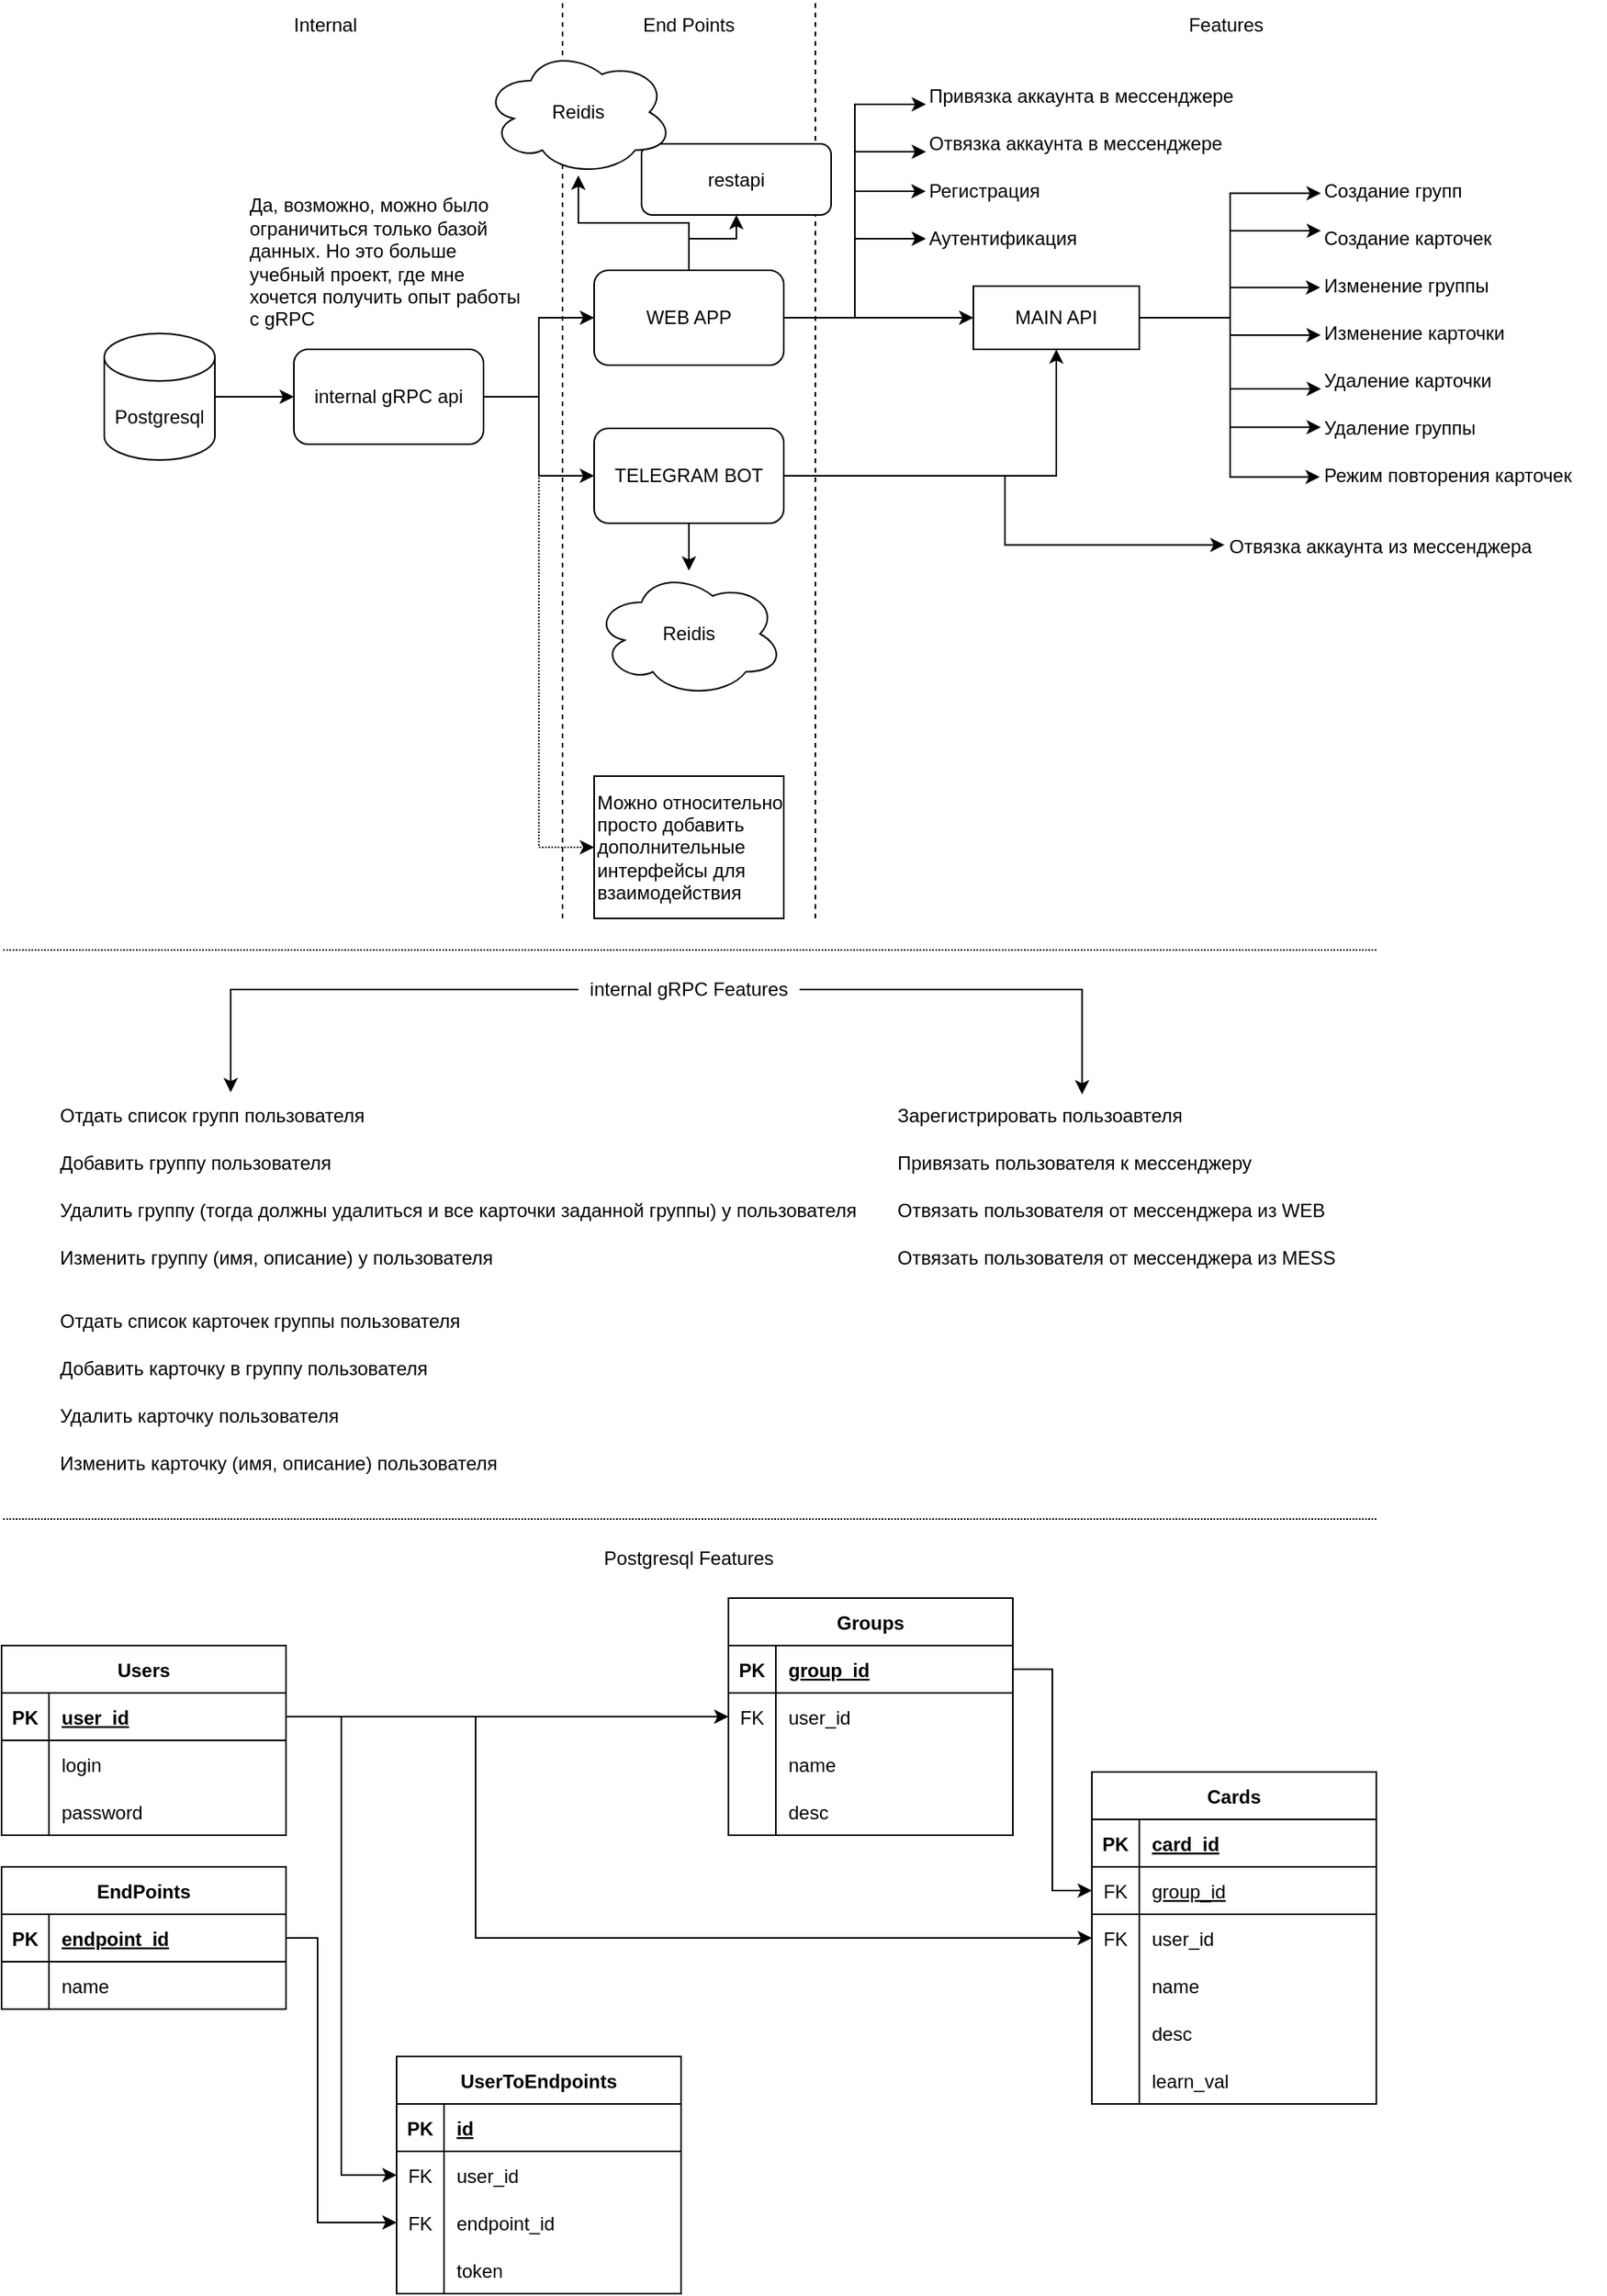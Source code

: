 <mxfile version="20.2.0" type="device" pages="2"><diagram id="X3g4-RZQq4enLzWqY18H" name="Страница 1"><mxGraphModel dx="2249" dy="794" grid="1" gridSize="10" guides="1" tooltips="1" connect="1" arrows="1" fold="1" page="1" pageScale="1" pageWidth="827" pageHeight="1169" math="0" shadow="0"><root><mxCell id="0"/><mxCell id="1" parent="0"/><mxCell id="GiYPLM0ptBLmmMgKFVPL-19" style="edgeStyle=orthogonalEdgeStyle;rounded=0;orthogonalLoop=1;jettySize=auto;html=1;entryX=-0.002;entryY=0.5;entryDx=0;entryDy=0;entryPerimeter=0;" edge="1" parent="1" source="GiYPLM0ptBLmmMgKFVPL-1" target="GiYPLM0ptBLmmMgKFVPL-2"><mxGeometry relative="1" as="geometry"/></mxCell><mxCell id="GiYPLM0ptBLmmMgKFVPL-20" style="edgeStyle=orthogonalEdgeStyle;rounded=0;orthogonalLoop=1;jettySize=auto;html=1;entryX=0;entryY=0.5;entryDx=0;entryDy=0;entryPerimeter=0;" edge="1" parent="1" source="GiYPLM0ptBLmmMgKFVPL-1" target="GiYPLM0ptBLmmMgKFVPL-3"><mxGeometry relative="1" as="geometry"/></mxCell><mxCell id="GiYPLM0ptBLmmMgKFVPL-21" style="edgeStyle=orthogonalEdgeStyle;rounded=0;orthogonalLoop=1;jettySize=auto;html=1;entryX=0;entryY=0.667;entryDx=0;entryDy=0;entryPerimeter=0;" edge="1" parent="1" source="GiYPLM0ptBLmmMgKFVPL-1" target="GiYPLM0ptBLmmMgKFVPL-10"><mxGeometry relative="1" as="geometry"/></mxCell><mxCell id="GiYPLM0ptBLmmMgKFVPL-22" style="edgeStyle=orthogonalEdgeStyle;rounded=0;orthogonalLoop=1;jettySize=auto;html=1;entryX=0;entryY=0.667;entryDx=0;entryDy=0;entryPerimeter=0;" edge="1" parent="1" source="GiYPLM0ptBLmmMgKFVPL-1" target="GiYPLM0ptBLmmMgKFVPL-11"><mxGeometry relative="1" as="geometry"/></mxCell><mxCell id="GiYPLM0ptBLmmMgKFVPL-31" style="edgeStyle=orthogonalEdgeStyle;rounded=0;orthogonalLoop=1;jettySize=auto;html=1;entryX=0;entryY=0.5;entryDx=0;entryDy=0;" edge="1" parent="1" source="GiYPLM0ptBLmmMgKFVPL-1" target="GiYPLM0ptBLmmMgKFVPL-23"><mxGeometry relative="1" as="geometry"/></mxCell><mxCell id="GiYPLM0ptBLmmMgKFVPL-44" value="" style="edgeStyle=orthogonalEdgeStyle;rounded=0;orthogonalLoop=1;jettySize=auto;html=1;" edge="1" parent="1" source="GiYPLM0ptBLmmMgKFVPL-1" target="GiYPLM0ptBLmmMgKFVPL-43"><mxGeometry relative="1" as="geometry"/></mxCell><mxCell id="GiYPLM0ptBLmmMgKFVPL-87" style="edgeStyle=orthogonalEdgeStyle;rounded=0;orthogonalLoop=1;jettySize=auto;html=1;endArrow=classic;endFill=1;strokeColor=default;" edge="1" parent="1" source="GiYPLM0ptBLmmMgKFVPL-1" target="GiYPLM0ptBLmmMgKFVPL-86"><mxGeometry relative="1" as="geometry"/></mxCell><mxCell id="GiYPLM0ptBLmmMgKFVPL-1" value="WEB APP" style="rounded=1;whiteSpace=wrap;html=1;" vertex="1" parent="1"><mxGeometry x="160" y="210" width="120" height="60" as="geometry"/></mxCell><mxCell id="GiYPLM0ptBLmmMgKFVPL-2" value="Регистрация" style="text;html=1;align=left;verticalAlign=middle;resizable=0;points=[];autosize=1;strokeColor=none;fillColor=none;" vertex="1" parent="1"><mxGeometry x="370" y="145" width="90" height="30" as="geometry"/></mxCell><mxCell id="GiYPLM0ptBLmmMgKFVPL-3" value="&lt;div style=&quot;&quot;&gt;&lt;span style=&quot;background-color: initial;&quot;&gt;Аутентификация&amp;nbsp;&lt;/span&gt;&lt;/div&gt;" style="text;html=1;align=left;verticalAlign=middle;resizable=0;points=[];autosize=1;strokeColor=none;fillColor=none;" vertex="1" parent="1"><mxGeometry x="370" y="175" width="120" height="30" as="geometry"/></mxCell><mxCell id="GiYPLM0ptBLmmMgKFVPL-4" value="&lt;div style=&quot;&quot;&gt;Создание групп&lt;/div&gt;" style="text;html=1;align=left;verticalAlign=middle;resizable=0;points=[];autosize=1;strokeColor=none;fillColor=none;" vertex="1" parent="1"><mxGeometry x="620" y="145" width="110" height="30" as="geometry"/></mxCell><mxCell id="GiYPLM0ptBLmmMgKFVPL-5" value="&lt;div style=&quot;&quot;&gt;Создание карточек&lt;/div&gt;" style="text;html=1;align=left;verticalAlign=middle;resizable=0;points=[];autosize=1;strokeColor=none;fillColor=none;" vertex="1" parent="1"><mxGeometry x="620" y="175" width="130" height="30" as="geometry"/></mxCell><mxCell id="GiYPLM0ptBLmmMgKFVPL-6" value="&lt;div style=&quot;&quot;&gt;Изменение группы&lt;/div&gt;" style="text;html=1;align=left;verticalAlign=middle;resizable=0;points=[];autosize=1;strokeColor=none;fillColor=none;" vertex="1" parent="1"><mxGeometry x="620" y="205" width="130" height="30" as="geometry"/></mxCell><mxCell id="GiYPLM0ptBLmmMgKFVPL-7" value="&lt;div style=&quot;&quot;&gt;Изменение карточки&lt;/div&gt;" style="text;html=1;align=left;verticalAlign=middle;resizable=0;points=[];autosize=1;strokeColor=none;fillColor=none;" vertex="1" parent="1"><mxGeometry x="620" y="235" width="140" height="30" as="geometry"/></mxCell><mxCell id="GiYPLM0ptBLmmMgKFVPL-8" value="&lt;div style=&quot;&quot;&gt;Удаление карточки&lt;/div&gt;" style="text;html=1;align=left;verticalAlign=middle;resizable=0;points=[];autosize=1;strokeColor=none;fillColor=none;" vertex="1" parent="1"><mxGeometry x="620" y="265" width="130" height="30" as="geometry"/></mxCell><mxCell id="GiYPLM0ptBLmmMgKFVPL-9" value="&lt;div style=&quot;&quot;&gt;Удаление группы&lt;/div&gt;" style="text;html=1;align=left;verticalAlign=middle;resizable=0;points=[];autosize=1;strokeColor=none;fillColor=none;" vertex="1" parent="1"><mxGeometry x="620" y="295" width="120" height="30" as="geometry"/></mxCell><mxCell id="GiYPLM0ptBLmmMgKFVPL-10" value="&lt;div style=&quot;&quot;&gt;Привязка аккаунта в мессенджере&lt;/div&gt;" style="text;html=1;align=left;verticalAlign=middle;resizable=0;points=[];autosize=1;strokeColor=none;fillColor=none;" vertex="1" parent="1"><mxGeometry x="370" y="85" width="220" height="30" as="geometry"/></mxCell><mxCell id="GiYPLM0ptBLmmMgKFVPL-11" value="&lt;div style=&quot;&quot;&gt;Отвязка аккаунта в мессенджере&lt;/div&gt;" style="text;html=1;align=left;verticalAlign=middle;resizable=0;points=[];autosize=1;strokeColor=none;fillColor=none;" vertex="1" parent="1"><mxGeometry x="370" y="115" width="210" height="30" as="geometry"/></mxCell><mxCell id="GiYPLM0ptBLmmMgKFVPL-13" value="&lt;div style=&quot;&quot;&gt;Режим повторения карточек&lt;/div&gt;" style="text;html=1;align=left;verticalAlign=middle;resizable=0;points=[];autosize=1;strokeColor=none;fillColor=none;" vertex="1" parent="1"><mxGeometry x="620" y="325" width="180" height="30" as="geometry"/></mxCell><mxCell id="GiYPLM0ptBLmmMgKFVPL-24" style="edgeStyle=orthogonalEdgeStyle;rounded=0;orthogonalLoop=1;jettySize=auto;html=1;entryX=-0.001;entryY=0.543;entryDx=0;entryDy=0;entryPerimeter=0;" edge="1" parent="1" source="GiYPLM0ptBLmmMgKFVPL-23" target="GiYPLM0ptBLmmMgKFVPL-4"><mxGeometry relative="1" as="geometry"/></mxCell><mxCell id="GiYPLM0ptBLmmMgKFVPL-25" style="edgeStyle=orthogonalEdgeStyle;rounded=0;orthogonalLoop=1;jettySize=auto;html=1;entryX=0;entryY=0.333;entryDx=0;entryDy=0;entryPerimeter=0;" edge="1" parent="1" source="GiYPLM0ptBLmmMgKFVPL-23" target="GiYPLM0ptBLmmMgKFVPL-5"><mxGeometry relative="1" as="geometry"/></mxCell><mxCell id="GiYPLM0ptBLmmMgKFVPL-27" style="edgeStyle=orthogonalEdgeStyle;rounded=0;orthogonalLoop=1;jettySize=auto;html=1;entryX=-0.001;entryY=0.533;entryDx=0;entryDy=0;entryPerimeter=0;" edge="1" parent="1" source="GiYPLM0ptBLmmMgKFVPL-23" target="GiYPLM0ptBLmmMgKFVPL-7"><mxGeometry relative="1" as="geometry"/></mxCell><mxCell id="GiYPLM0ptBLmmMgKFVPL-28" style="edgeStyle=orthogonalEdgeStyle;rounded=0;orthogonalLoop=1;jettySize=auto;html=1;entryX=0;entryY=0.667;entryDx=0;entryDy=0;entryPerimeter=0;" edge="1" parent="1" source="GiYPLM0ptBLmmMgKFVPL-23" target="GiYPLM0ptBLmmMgKFVPL-8"><mxGeometry relative="1" as="geometry"/></mxCell><mxCell id="GiYPLM0ptBLmmMgKFVPL-29" style="edgeStyle=orthogonalEdgeStyle;rounded=0;orthogonalLoop=1;jettySize=auto;html=1;entryX=-0.001;entryY=0.476;entryDx=0;entryDy=0;entryPerimeter=0;" edge="1" parent="1" source="GiYPLM0ptBLmmMgKFVPL-23" target="GiYPLM0ptBLmmMgKFVPL-9"><mxGeometry relative="1" as="geometry"/></mxCell><mxCell id="GiYPLM0ptBLmmMgKFVPL-30" style="edgeStyle=orthogonalEdgeStyle;rounded=0;orthogonalLoop=1;jettySize=auto;html=1;entryX=-0.004;entryY=0.524;entryDx=0;entryDy=0;entryPerimeter=0;" edge="1" parent="1" source="GiYPLM0ptBLmmMgKFVPL-23" target="GiYPLM0ptBLmmMgKFVPL-13"><mxGeometry relative="1" as="geometry"/></mxCell><mxCell id="GiYPLM0ptBLmmMgKFVPL-60" style="edgeStyle=orthogonalEdgeStyle;rounded=0;orthogonalLoop=1;jettySize=auto;html=1;entryX=-0.004;entryY=0.529;entryDx=0;entryDy=0;entryPerimeter=0;endArrow=classic;endFill=1;strokeColor=default;" edge="1" parent="1" source="GiYPLM0ptBLmmMgKFVPL-23" target="GiYPLM0ptBLmmMgKFVPL-6"><mxGeometry relative="1" as="geometry"/></mxCell><mxCell id="GiYPLM0ptBLmmMgKFVPL-23" value="MAIN API" style="whiteSpace=wrap;html=1;" vertex="1" parent="1"><mxGeometry x="400" y="220" width="105" height="40" as="geometry"/></mxCell><mxCell id="GiYPLM0ptBLmmMgKFVPL-34" style="edgeStyle=orthogonalEdgeStyle;rounded=0;orthogonalLoop=1;jettySize=auto;html=1;" edge="1" parent="1" source="GiYPLM0ptBLmmMgKFVPL-32" target="GiYPLM0ptBLmmMgKFVPL-23"><mxGeometry relative="1" as="geometry"/></mxCell><mxCell id="GiYPLM0ptBLmmMgKFVPL-54" style="edgeStyle=orthogonalEdgeStyle;rounded=0;orthogonalLoop=1;jettySize=auto;html=1;endArrow=classic;endFill=1;strokeColor=default;" edge="1" parent="1" source="GiYPLM0ptBLmmMgKFVPL-32" target="GiYPLM0ptBLmmMgKFVPL-53"><mxGeometry relative="1" as="geometry"/></mxCell><mxCell id="GiYPLM0ptBLmmMgKFVPL-92" style="edgeStyle=orthogonalEdgeStyle;rounded=0;orthogonalLoop=1;jettySize=auto;html=1;entryX=-0.005;entryY=0.457;entryDx=0;entryDy=0;entryPerimeter=0;endArrow=classic;endFill=1;strokeColor=default;" edge="1" parent="1" source="GiYPLM0ptBLmmMgKFVPL-32" target="GiYPLM0ptBLmmMgKFVPL-91"><mxGeometry relative="1" as="geometry"/></mxCell><mxCell id="GiYPLM0ptBLmmMgKFVPL-32" value="TELEGRAM BOT" style="rounded=1;whiteSpace=wrap;html=1;" vertex="1" parent="1"><mxGeometry x="160" y="310" width="120" height="60" as="geometry"/></mxCell><mxCell id="GiYPLM0ptBLmmMgKFVPL-52" style="edgeStyle=orthogonalEdgeStyle;rounded=0;orthogonalLoop=1;jettySize=auto;html=1;entryX=0;entryY=0.5;entryDx=0;entryDy=0;endArrow=classic;endFill=1;strokeColor=default;" edge="1" parent="1" source="GiYPLM0ptBLmmMgKFVPL-36" target="GiYPLM0ptBLmmMgKFVPL-47"><mxGeometry relative="1" as="geometry"/></mxCell><mxCell id="GiYPLM0ptBLmmMgKFVPL-36" value="Postgresql" style="shape=cylinder3;whiteSpace=wrap;html=1;boundedLbl=1;backgroundOutline=1;size=15;" vertex="1" parent="1"><mxGeometry x="-150" y="250" width="70" height="80" as="geometry"/></mxCell><mxCell id="GiYPLM0ptBLmmMgKFVPL-37" value="" style="endArrow=none;dashed=1;html=1;rounded=0;" edge="1" parent="1"><mxGeometry width="50" height="50" relative="1" as="geometry"><mxPoint x="300" y="620" as="sourcePoint"/><mxPoint x="300" y="40" as="targetPoint"/><Array as="points"><mxPoint x="300" y="292.5"/></Array></mxGeometry></mxCell><mxCell id="GiYPLM0ptBLmmMgKFVPL-38" value="" style="endArrow=none;dashed=1;html=1;rounded=0;" edge="1" parent="1"><mxGeometry width="50" height="50" relative="1" as="geometry"><mxPoint x="140" y="620" as="sourcePoint"/><mxPoint x="140" y="40" as="targetPoint"/></mxGeometry></mxCell><mxCell id="GiYPLM0ptBLmmMgKFVPL-39" value="End Points" style="text;html=1;strokeColor=none;fillColor=none;align=center;verticalAlign=middle;whiteSpace=wrap;rounded=0;" vertex="1" parent="1"><mxGeometry x="180" y="40" width="80" height="30" as="geometry"/></mxCell><mxCell id="GiYPLM0ptBLmmMgKFVPL-40" value="Internal" style="text;html=1;strokeColor=none;fillColor=none;align=center;verticalAlign=middle;whiteSpace=wrap;rounded=0;" vertex="1" parent="1"><mxGeometry x="-50" y="40" width="80" height="30" as="geometry"/></mxCell><mxCell id="GiYPLM0ptBLmmMgKFVPL-41" value="Можно относительно просто добавить дополнительные интерфейсы для взаимодействия&amp;nbsp;" style="rounded=0;whiteSpace=wrap;html=1;align=left;" vertex="1" parent="1"><mxGeometry x="160" y="530" width="120" height="90" as="geometry"/></mxCell><mxCell id="GiYPLM0ptBLmmMgKFVPL-43" value="restapi" style="whiteSpace=wrap;html=1;rounded=1;" vertex="1" parent="1"><mxGeometry x="190" y="130" width="120" height="45" as="geometry"/></mxCell><mxCell id="GiYPLM0ptBLmmMgKFVPL-45" value="&lt;div&gt;&lt;span style=&quot;background-color: initial;&quot;&gt;Features&lt;/span&gt;&lt;br&gt;&lt;/div&gt;" style="text;html=1;strokeColor=none;fillColor=none;align=center;verticalAlign=middle;whiteSpace=wrap;rounded=0;" vertex="1" parent="1"><mxGeometry x="520" y="40" width="80" height="30" as="geometry"/></mxCell><mxCell id="GiYPLM0ptBLmmMgKFVPL-50" style="edgeStyle=orthogonalEdgeStyle;rounded=0;orthogonalLoop=1;jettySize=auto;html=1;entryX=0;entryY=0.5;entryDx=0;entryDy=0;endArrow=classic;endFill=1;" edge="1" parent="1" source="GiYPLM0ptBLmmMgKFVPL-47" target="GiYPLM0ptBLmmMgKFVPL-1"><mxGeometry relative="1" as="geometry"/></mxCell><mxCell id="GiYPLM0ptBLmmMgKFVPL-51" style="edgeStyle=orthogonalEdgeStyle;rounded=0;orthogonalLoop=1;jettySize=auto;html=1;entryX=0;entryY=0.5;entryDx=0;entryDy=0;strokeColor=default;" edge="1" parent="1" source="GiYPLM0ptBLmmMgKFVPL-47" target="GiYPLM0ptBLmmMgKFVPL-32"><mxGeometry relative="1" as="geometry"/></mxCell><mxCell id="GiYPLM0ptBLmmMgKFVPL-61" style="edgeStyle=orthogonalEdgeStyle;rounded=0;orthogonalLoop=1;jettySize=auto;html=1;entryX=0;entryY=0.5;entryDx=0;entryDy=0;endArrow=classic;endFill=1;strokeColor=default;dashed=1;dashPattern=1 1;" edge="1" parent="1" source="GiYPLM0ptBLmmMgKFVPL-47" target="GiYPLM0ptBLmmMgKFVPL-41"><mxGeometry relative="1" as="geometry"/></mxCell><mxCell id="GiYPLM0ptBLmmMgKFVPL-47" value="internal gRPC api" style="rounded=1;whiteSpace=wrap;html=1;" vertex="1" parent="1"><mxGeometry x="-30" y="260" width="120" height="60" as="geometry"/></mxCell><mxCell id="GiYPLM0ptBLmmMgKFVPL-48" value="Да, возможно, можно было ограничиться только базой данных. Но это больше учебный проект, где мне хочется получить опыт работы с gRPC" style="text;html=1;strokeColor=none;fillColor=none;align=left;verticalAlign=middle;whiteSpace=wrap;rounded=0;" vertex="1" parent="1"><mxGeometry x="-60" y="150" width="180" height="110" as="geometry"/></mxCell><mxCell id="GiYPLM0ptBLmmMgKFVPL-53" value="Reidis" style="ellipse;shape=cloud;whiteSpace=wrap;html=1;" vertex="1" parent="1"><mxGeometry x="160" y="400" width="120" height="80" as="geometry"/></mxCell><mxCell id="GiYPLM0ptBLmmMgKFVPL-63" value="" style="endArrow=none;html=1;rounded=0;dashed=1;dashPattern=1 1;strokeColor=default;" edge="1" parent="1"><mxGeometry width="50" height="50" relative="1" as="geometry"><mxPoint x="655" y="640" as="sourcePoint"/><mxPoint x="-215" y="640" as="targetPoint"/></mxGeometry></mxCell><mxCell id="GiYPLM0ptBLmmMgKFVPL-76" style="edgeStyle=orthogonalEdgeStyle;rounded=0;orthogonalLoop=1;jettySize=auto;html=1;endArrow=classic;endFill=1;strokeColor=default;" edge="1" parent="1" source="GiYPLM0ptBLmmMgKFVPL-68" target="GiYPLM0ptBLmmMgKFVPL-73"><mxGeometry relative="1" as="geometry"/></mxCell><mxCell id="GiYPLM0ptBLmmMgKFVPL-93" style="edgeStyle=orthogonalEdgeStyle;rounded=0;orthogonalLoop=1;jettySize=auto;html=1;entryX=0.594;entryY=0.044;entryDx=0;entryDy=0;entryPerimeter=0;endArrow=classic;endFill=1;strokeColor=default;" edge="1" parent="1" source="GiYPLM0ptBLmmMgKFVPL-68" target="GiYPLM0ptBLmmMgKFVPL-85"><mxGeometry relative="1" as="geometry"/></mxCell><mxCell id="GiYPLM0ptBLmmMgKFVPL-68" value="internal gRPC Features" style="text;html=1;strokeColor=none;fillColor=none;align=center;verticalAlign=middle;whiteSpace=wrap;rounded=0;" vertex="1" parent="1"><mxGeometry x="150" y="650" width="140" height="30" as="geometry"/></mxCell><mxCell id="GiYPLM0ptBLmmMgKFVPL-73" value="&lt;div style=&quot;&quot;&gt;Отдать список групп пользователя&lt;/div&gt;" style="text;html=1;align=left;verticalAlign=middle;resizable=0;points=[];autosize=1;strokeColor=none;fillColor=none;" vertex="1" parent="1"><mxGeometry x="-180" y="730" width="220" height="30" as="geometry"/></mxCell><mxCell id="GiYPLM0ptBLmmMgKFVPL-74" value="&lt;div style=&quot;&quot;&gt;Добавить группу пользователя&lt;/div&gt;" style="text;html=1;align=left;verticalAlign=middle;resizable=0;points=[];autosize=1;strokeColor=none;fillColor=none;" vertex="1" parent="1"><mxGeometry x="-180" y="760" width="200" height="30" as="geometry"/></mxCell><mxCell id="GiYPLM0ptBLmmMgKFVPL-75" value="&lt;div style=&quot;&quot;&gt;Удалить группу (тогда должны удалиться и все карточки заданной группы) у пользователя&lt;/div&gt;" style="text;html=1;align=left;verticalAlign=middle;resizable=0;points=[];autosize=1;strokeColor=none;" vertex="1" parent="1"><mxGeometry x="-180" y="790" width="530" height="30" as="geometry"/></mxCell><mxCell id="GiYPLM0ptBLmmMgKFVPL-77" value="&lt;div style=&quot;&quot;&gt;Отдать список карточек группы пользователя&lt;/div&gt;" style="text;html=1;align=left;verticalAlign=middle;resizable=0;points=[];autosize=1;strokeColor=none;fillColor=none;" vertex="1" parent="1"><mxGeometry x="-180" y="860" width="280" height="30" as="geometry"/></mxCell><mxCell id="GiYPLM0ptBLmmMgKFVPL-81" value="&lt;div style=&quot;&quot;&gt;Добавить карточку в группу пользователя&lt;/div&gt;" style="text;html=1;align=left;verticalAlign=middle;resizable=0;points=[];autosize=1;strokeColor=none;fillColor=none;" vertex="1" parent="1"><mxGeometry x="-180" y="890" width="260" height="30" as="geometry"/></mxCell><mxCell id="GiYPLM0ptBLmmMgKFVPL-82" value="&lt;div style=&quot;&quot;&gt;Удалить карточку пользователя&lt;/div&gt;" style="text;html=1;align=left;verticalAlign=middle;resizable=0;points=[];autosize=1;strokeColor=none;fillColor=none;" vertex="1" parent="1"><mxGeometry x="-180" y="920" width="200" height="30" as="geometry"/></mxCell><mxCell id="GiYPLM0ptBLmmMgKFVPL-83" value="&lt;div style=&quot;&quot;&gt;Изменить группу (имя, описание) у пользователя&lt;/div&gt;" style="text;html=1;align=left;verticalAlign=middle;resizable=0;points=[];autosize=1;strokeColor=none;fillColor=none;" vertex="1" parent="1"><mxGeometry x="-180" y="820" width="300" height="30" as="geometry"/></mxCell><mxCell id="GiYPLM0ptBLmmMgKFVPL-84" value="&lt;div style=&quot;&quot;&gt;Изменить карточку (имя, описание) пользователя&lt;/div&gt;" style="text;html=1;align=left;verticalAlign=middle;resizable=0;points=[];autosize=1;strokeColor=none;fillColor=none;" vertex="1" parent="1"><mxGeometry x="-180" y="950" width="300" height="30" as="geometry"/></mxCell><mxCell id="GiYPLM0ptBLmmMgKFVPL-85" value="&lt;div style=&quot;&quot;&gt;Зарегистрировать пользоавтеля&lt;/div&gt;" style="text;html=1;align=left;verticalAlign=middle;resizable=0;points=[];autosize=1;strokeColor=none;fillColor=none;" vertex="1" parent="1"><mxGeometry x="350" y="730" width="200" height="30" as="geometry"/></mxCell><mxCell id="GiYPLM0ptBLmmMgKFVPL-86" value="Reidis" style="ellipse;shape=cloud;whiteSpace=wrap;html=1;" vertex="1" parent="1"><mxGeometry x="90" y="70" width="120" height="80" as="geometry"/></mxCell><mxCell id="GiYPLM0ptBLmmMgKFVPL-88" value="Привязать пользователя к мессенджеру" style="text;html=1;align=left;verticalAlign=middle;resizable=0;points=[];autosize=1;strokeColor=none;fillColor=none;" vertex="1" parent="1"><mxGeometry x="350" y="760" width="250" height="30" as="geometry"/></mxCell><mxCell id="GiYPLM0ptBLmmMgKFVPL-89" value="Отвязать пользователя от мессенджера из WEB" style="text;html=1;align=left;verticalAlign=middle;resizable=0;points=[];autosize=1;strokeColor=none;fillColor=none;" vertex="1" parent="1"><mxGeometry x="350" y="790" width="290" height="30" as="geometry"/></mxCell><mxCell id="GiYPLM0ptBLmmMgKFVPL-90" value="Отвязать пользователя от мессенджера из MESS" style="text;html=1;align=left;verticalAlign=middle;resizable=0;points=[];autosize=1;strokeColor=none;fillColor=none;" vertex="1" parent="1"><mxGeometry x="350" y="820" width="300" height="30" as="geometry"/></mxCell><mxCell id="GiYPLM0ptBLmmMgKFVPL-91" value="&lt;div style=&quot;&quot;&gt;Отвязка аккаунта из мессенджера&lt;/div&gt;" style="text;html=1;align=left;verticalAlign=middle;resizable=0;points=[];autosize=1;strokeColor=none;fillColor=none;" vertex="1" parent="1"><mxGeometry x="560" y="370" width="210" height="30" as="geometry"/></mxCell><mxCell id="GiYPLM0ptBLmmMgKFVPL-94" value="" style="endArrow=none;html=1;rounded=0;dashed=1;dashPattern=1 1;strokeColor=default;" edge="1" parent="1"><mxGeometry width="50" height="50" relative="1" as="geometry"><mxPoint x="655" y="1000" as="sourcePoint"/><mxPoint x="-215" y="1000" as="targetPoint"/></mxGeometry></mxCell><mxCell id="GiYPLM0ptBLmmMgKFVPL-95" value="Postgresql Features" style="text;html=1;strokeColor=none;fillColor=none;align=center;verticalAlign=middle;whiteSpace=wrap;rounded=0;" vertex="1" parent="1"><mxGeometry x="150" y="1010" width="140" height="30" as="geometry"/></mxCell><mxCell id="7_qVxwX1caU9MLwf-2SE-1" value="Users" style="shape=table;startSize=30;container=1;collapsible=1;childLayout=tableLayout;fixedRows=1;rowLines=0;fontStyle=1;align=center;resizeLast=1;strokeColor=default;" vertex="1" parent="1"><mxGeometry x="-215" y="1080" width="180" height="120" as="geometry"><mxRectangle x="-140" y="1080" width="70" height="30" as="alternateBounds"/></mxGeometry></mxCell><mxCell id="7_qVxwX1caU9MLwf-2SE-2" value="" style="shape=tableRow;horizontal=0;startSize=0;swimlaneHead=0;swimlaneBody=0;fillColor=none;collapsible=0;dropTarget=0;points=[[0,0.5],[1,0.5]];portConstraint=eastwest;top=0;left=0;right=0;bottom=1;strokeColor=default;" vertex="1" parent="7_qVxwX1caU9MLwf-2SE-1"><mxGeometry y="30" width="180" height="30" as="geometry"/></mxCell><mxCell id="7_qVxwX1caU9MLwf-2SE-3" value="PK" style="shape=partialRectangle;connectable=0;fillColor=none;top=0;left=0;bottom=0;right=0;fontStyle=1;overflow=hidden;strokeColor=default;" vertex="1" parent="7_qVxwX1caU9MLwf-2SE-2"><mxGeometry width="30" height="30" as="geometry"><mxRectangle width="30" height="30" as="alternateBounds"/></mxGeometry></mxCell><mxCell id="7_qVxwX1caU9MLwf-2SE-4" value="user_id" style="shape=partialRectangle;connectable=0;fillColor=none;top=0;left=0;bottom=0;right=0;align=left;spacingLeft=6;fontStyle=5;overflow=hidden;strokeColor=default;" vertex="1" parent="7_qVxwX1caU9MLwf-2SE-2"><mxGeometry x="30" width="150" height="30" as="geometry"><mxRectangle width="150" height="30" as="alternateBounds"/></mxGeometry></mxCell><mxCell id="7_qVxwX1caU9MLwf-2SE-5" value="" style="shape=tableRow;horizontal=0;startSize=0;swimlaneHead=0;swimlaneBody=0;fillColor=none;collapsible=0;dropTarget=0;points=[[0,0.5],[1,0.5]];portConstraint=eastwest;top=0;left=0;right=0;bottom=0;strokeColor=default;" vertex="1" parent="7_qVxwX1caU9MLwf-2SE-1"><mxGeometry y="60" width="180" height="30" as="geometry"/></mxCell><mxCell id="7_qVxwX1caU9MLwf-2SE-6" value="" style="shape=partialRectangle;connectable=0;fillColor=none;top=0;left=0;bottom=0;right=0;editable=1;overflow=hidden;strokeColor=default;" vertex="1" parent="7_qVxwX1caU9MLwf-2SE-5"><mxGeometry width="30" height="30" as="geometry"><mxRectangle width="30" height="30" as="alternateBounds"/></mxGeometry></mxCell><mxCell id="7_qVxwX1caU9MLwf-2SE-7" value="login" style="shape=partialRectangle;connectable=0;fillColor=none;top=0;left=0;bottom=0;right=0;align=left;spacingLeft=6;overflow=hidden;strokeColor=default;" vertex="1" parent="7_qVxwX1caU9MLwf-2SE-5"><mxGeometry x="30" width="150" height="30" as="geometry"><mxRectangle width="150" height="30" as="alternateBounds"/></mxGeometry></mxCell><mxCell id="7_qVxwX1caU9MLwf-2SE-8" value="" style="shape=tableRow;horizontal=0;startSize=0;swimlaneHead=0;swimlaneBody=0;fillColor=none;collapsible=0;dropTarget=0;points=[[0,0.5],[1,0.5]];portConstraint=eastwest;top=0;left=0;right=0;bottom=0;strokeColor=default;" vertex="1" parent="7_qVxwX1caU9MLwf-2SE-1"><mxGeometry y="90" width="180" height="30" as="geometry"/></mxCell><mxCell id="7_qVxwX1caU9MLwf-2SE-9" value="" style="shape=partialRectangle;connectable=0;fillColor=none;top=0;left=0;bottom=0;right=0;editable=1;overflow=hidden;strokeColor=default;" vertex="1" parent="7_qVxwX1caU9MLwf-2SE-8"><mxGeometry width="30" height="30" as="geometry"><mxRectangle width="30" height="30" as="alternateBounds"/></mxGeometry></mxCell><mxCell id="7_qVxwX1caU9MLwf-2SE-10" value="password" style="shape=partialRectangle;connectable=0;fillColor=none;top=0;left=0;bottom=0;right=0;align=left;spacingLeft=6;overflow=hidden;strokeColor=default;" vertex="1" parent="7_qVxwX1caU9MLwf-2SE-8"><mxGeometry x="30" width="150" height="30" as="geometry"><mxRectangle width="150" height="30" as="alternateBounds"/></mxGeometry></mxCell><mxCell id="7_qVxwX1caU9MLwf-2SE-39" value="UserToEndpoints" style="shape=table;startSize=30;container=1;collapsible=1;childLayout=tableLayout;fixedRows=1;rowLines=0;fontStyle=1;align=center;resizeLast=1;strokeColor=default;" vertex="1" parent="1"><mxGeometry x="35" y="1340" width="180" height="150" as="geometry"><mxRectangle x="-140" y="1080" width="70" height="30" as="alternateBounds"/></mxGeometry></mxCell><mxCell id="7_qVxwX1caU9MLwf-2SE-40" value="" style="shape=tableRow;horizontal=0;startSize=0;swimlaneHead=0;swimlaneBody=0;fillColor=none;collapsible=0;dropTarget=0;points=[[0,0.5],[1,0.5]];portConstraint=eastwest;top=0;left=0;right=0;bottom=1;strokeColor=default;" vertex="1" parent="7_qVxwX1caU9MLwf-2SE-39"><mxGeometry y="30" width="180" height="30" as="geometry"/></mxCell><mxCell id="7_qVxwX1caU9MLwf-2SE-41" value="PK" style="shape=partialRectangle;connectable=0;fillColor=none;top=0;left=0;bottom=0;right=0;fontStyle=1;overflow=hidden;strokeColor=default;" vertex="1" parent="7_qVxwX1caU9MLwf-2SE-40"><mxGeometry width="30" height="30" as="geometry"><mxRectangle width="30" height="30" as="alternateBounds"/></mxGeometry></mxCell><mxCell id="7_qVxwX1caU9MLwf-2SE-42" value="id" style="shape=partialRectangle;connectable=0;fillColor=none;top=0;left=0;bottom=0;right=0;align=left;spacingLeft=6;fontStyle=5;overflow=hidden;strokeColor=default;" vertex="1" parent="7_qVxwX1caU9MLwf-2SE-40"><mxGeometry x="30" width="150" height="30" as="geometry"><mxRectangle width="150" height="30" as="alternateBounds"/></mxGeometry></mxCell><mxCell id="7_qVxwX1caU9MLwf-2SE-43" value="" style="shape=tableRow;horizontal=0;startSize=0;swimlaneHead=0;swimlaneBody=0;fillColor=none;collapsible=0;dropTarget=0;points=[[0,0.5],[1,0.5]];portConstraint=eastwest;top=0;left=0;right=0;bottom=0;strokeColor=default;" vertex="1" parent="7_qVxwX1caU9MLwf-2SE-39"><mxGeometry y="60" width="180" height="30" as="geometry"/></mxCell><mxCell id="7_qVxwX1caU9MLwf-2SE-44" value="FK" style="shape=partialRectangle;connectable=0;fillColor=none;top=0;left=0;bottom=0;right=0;editable=1;overflow=hidden;strokeColor=default;" vertex="1" parent="7_qVxwX1caU9MLwf-2SE-43"><mxGeometry width="30" height="30" as="geometry"><mxRectangle width="30" height="30" as="alternateBounds"/></mxGeometry></mxCell><mxCell id="7_qVxwX1caU9MLwf-2SE-45" value="user_id" style="shape=partialRectangle;connectable=0;fillColor=none;top=0;left=0;bottom=0;right=0;align=left;spacingLeft=6;overflow=hidden;strokeColor=default;" vertex="1" parent="7_qVxwX1caU9MLwf-2SE-43"><mxGeometry x="30" width="150" height="30" as="geometry"><mxRectangle width="150" height="30" as="alternateBounds"/></mxGeometry></mxCell><mxCell id="7_qVxwX1caU9MLwf-2SE-46" value="" style="shape=tableRow;horizontal=0;startSize=0;swimlaneHead=0;swimlaneBody=0;fillColor=none;collapsible=0;dropTarget=0;points=[[0,0.5],[1,0.5]];portConstraint=eastwest;top=0;left=0;right=0;bottom=0;strokeColor=default;" vertex="1" parent="7_qVxwX1caU9MLwf-2SE-39"><mxGeometry y="90" width="180" height="30" as="geometry"/></mxCell><mxCell id="7_qVxwX1caU9MLwf-2SE-47" value="FK" style="shape=partialRectangle;connectable=0;fillColor=none;top=0;left=0;bottom=0;right=0;editable=1;overflow=hidden;strokeColor=default;" vertex="1" parent="7_qVxwX1caU9MLwf-2SE-46"><mxGeometry width="30" height="30" as="geometry"><mxRectangle width="30" height="30" as="alternateBounds"/></mxGeometry></mxCell><mxCell id="7_qVxwX1caU9MLwf-2SE-48" value="endpoint_id" style="shape=partialRectangle;connectable=0;fillColor=none;top=0;left=0;bottom=0;right=0;align=left;spacingLeft=6;overflow=hidden;strokeColor=default;" vertex="1" parent="7_qVxwX1caU9MLwf-2SE-46"><mxGeometry x="30" width="150" height="30" as="geometry"><mxRectangle width="150" height="30" as="alternateBounds"/></mxGeometry></mxCell><mxCell id="7_qVxwX1caU9MLwf-2SE-97" style="shape=tableRow;horizontal=0;startSize=0;swimlaneHead=0;swimlaneBody=0;fillColor=none;collapsible=0;dropTarget=0;points=[[0,0.5],[1,0.5]];portConstraint=eastwest;top=0;left=0;right=0;bottom=0;strokeColor=default;" vertex="1" parent="7_qVxwX1caU9MLwf-2SE-39"><mxGeometry y="120" width="180" height="30" as="geometry"/></mxCell><mxCell id="7_qVxwX1caU9MLwf-2SE-98" style="shape=partialRectangle;connectable=0;fillColor=none;top=0;left=0;bottom=0;right=0;editable=1;overflow=hidden;strokeColor=default;" vertex="1" parent="7_qVxwX1caU9MLwf-2SE-97"><mxGeometry width="30" height="30" as="geometry"><mxRectangle width="30" height="30" as="alternateBounds"/></mxGeometry></mxCell><mxCell id="7_qVxwX1caU9MLwf-2SE-99" value="token" style="shape=partialRectangle;connectable=0;fillColor=none;top=0;left=0;bottom=0;right=0;align=left;spacingLeft=6;overflow=hidden;strokeColor=default;" vertex="1" parent="7_qVxwX1caU9MLwf-2SE-97"><mxGeometry x="30" width="150" height="30" as="geometry"><mxRectangle width="150" height="30" as="alternateBounds"/></mxGeometry></mxCell><mxCell id="7_qVxwX1caU9MLwf-2SE-101" style="edgeStyle=orthogonalEdgeStyle;rounded=0;orthogonalLoop=1;jettySize=auto;html=1;endArrow=classic;endFill=1;strokeColor=default;entryX=0;entryY=0.5;entryDx=0;entryDy=0;" edge="1" parent="1" source="7_qVxwX1caU9MLwf-2SE-2" target="7_qVxwX1caU9MLwf-2SE-43"><mxGeometry relative="1" as="geometry"/></mxCell><mxCell id="7_qVxwX1caU9MLwf-2SE-102" value="EndPoints" style="shape=table;startSize=30;container=1;collapsible=1;childLayout=tableLayout;fixedRows=1;rowLines=0;fontStyle=1;align=center;resizeLast=1;strokeColor=default;" vertex="1" parent="1"><mxGeometry x="-215" y="1220" width="180" height="90" as="geometry"><mxRectangle x="-140" y="1080" width="70" height="30" as="alternateBounds"/></mxGeometry></mxCell><mxCell id="7_qVxwX1caU9MLwf-2SE-103" value="" style="shape=tableRow;horizontal=0;startSize=0;swimlaneHead=0;swimlaneBody=0;fillColor=none;collapsible=0;dropTarget=0;points=[[0,0.5],[1,0.5]];portConstraint=eastwest;top=0;left=0;right=0;bottom=1;strokeColor=default;" vertex="1" parent="7_qVxwX1caU9MLwf-2SE-102"><mxGeometry y="30" width="180" height="30" as="geometry"/></mxCell><mxCell id="7_qVxwX1caU9MLwf-2SE-104" value="PK" style="shape=partialRectangle;connectable=0;fillColor=none;top=0;left=0;bottom=0;right=0;fontStyle=1;overflow=hidden;strokeColor=default;" vertex="1" parent="7_qVxwX1caU9MLwf-2SE-103"><mxGeometry width="30" height="30" as="geometry"><mxRectangle width="30" height="30" as="alternateBounds"/></mxGeometry></mxCell><mxCell id="7_qVxwX1caU9MLwf-2SE-105" value="endpoint_id" style="shape=partialRectangle;connectable=0;fillColor=none;top=0;left=0;bottom=0;right=0;align=left;spacingLeft=6;fontStyle=5;overflow=hidden;strokeColor=default;" vertex="1" parent="7_qVxwX1caU9MLwf-2SE-103"><mxGeometry x="30" width="150" height="30" as="geometry"><mxRectangle width="150" height="30" as="alternateBounds"/></mxGeometry></mxCell><mxCell id="7_qVxwX1caU9MLwf-2SE-106" value="" style="shape=tableRow;horizontal=0;startSize=0;swimlaneHead=0;swimlaneBody=0;fillColor=none;collapsible=0;dropTarget=0;points=[[0,0.5],[1,0.5]];portConstraint=eastwest;top=0;left=0;right=0;bottom=0;strokeColor=default;" vertex="1" parent="7_qVxwX1caU9MLwf-2SE-102"><mxGeometry y="60" width="180" height="30" as="geometry"/></mxCell><mxCell id="7_qVxwX1caU9MLwf-2SE-107" value="" style="shape=partialRectangle;connectable=0;fillColor=none;top=0;left=0;bottom=0;right=0;editable=1;overflow=hidden;strokeColor=default;" vertex="1" parent="7_qVxwX1caU9MLwf-2SE-106"><mxGeometry width="30" height="30" as="geometry"><mxRectangle width="30" height="30" as="alternateBounds"/></mxGeometry></mxCell><mxCell id="7_qVxwX1caU9MLwf-2SE-108" value="name" style="shape=partialRectangle;connectable=0;fillColor=none;top=0;left=0;bottom=0;right=0;align=left;spacingLeft=6;overflow=hidden;strokeColor=default;" vertex="1" parent="7_qVxwX1caU9MLwf-2SE-106"><mxGeometry x="30" width="150" height="30" as="geometry"><mxRectangle width="150" height="30" as="alternateBounds"/></mxGeometry></mxCell><mxCell id="7_qVxwX1caU9MLwf-2SE-112" style="edgeStyle=orthogonalEdgeStyle;rounded=0;orthogonalLoop=1;jettySize=auto;html=1;endArrow=classic;endFill=1;strokeColor=default;" edge="1" parent="1" source="7_qVxwX1caU9MLwf-2SE-103" target="7_qVxwX1caU9MLwf-2SE-46"><mxGeometry relative="1" as="geometry"><Array as="points"><mxPoint x="-15" y="1265"/><mxPoint x="-15" y="1445"/></Array></mxGeometry></mxCell><mxCell id="7_qVxwX1caU9MLwf-2SE-113" value="Groups" style="shape=table;startSize=30;container=1;collapsible=1;childLayout=tableLayout;fixedRows=1;rowLines=0;fontStyle=1;align=center;resizeLast=1;strokeColor=default;" vertex="1" parent="1"><mxGeometry x="245" y="1050" width="180" height="150" as="geometry"><mxRectangle x="-140" y="1080" width="70" height="30" as="alternateBounds"/></mxGeometry></mxCell><mxCell id="7_qVxwX1caU9MLwf-2SE-114" value="" style="shape=tableRow;horizontal=0;startSize=0;swimlaneHead=0;swimlaneBody=0;fillColor=none;collapsible=0;dropTarget=0;points=[[0,0.5],[1,0.5]];portConstraint=eastwest;top=0;left=0;right=0;bottom=1;strokeColor=default;" vertex="1" parent="7_qVxwX1caU9MLwf-2SE-113"><mxGeometry y="30" width="180" height="30" as="geometry"/></mxCell><mxCell id="7_qVxwX1caU9MLwf-2SE-115" value="PK" style="shape=partialRectangle;connectable=0;fillColor=none;top=0;left=0;bottom=0;right=0;fontStyle=1;overflow=hidden;strokeColor=default;" vertex="1" parent="7_qVxwX1caU9MLwf-2SE-114"><mxGeometry width="30" height="30" as="geometry"><mxRectangle width="30" height="30" as="alternateBounds"/></mxGeometry></mxCell><mxCell id="7_qVxwX1caU9MLwf-2SE-116" value="group_id" style="shape=partialRectangle;connectable=0;fillColor=none;top=0;left=0;bottom=0;right=0;align=left;spacingLeft=6;fontStyle=5;overflow=hidden;strokeColor=default;" vertex="1" parent="7_qVxwX1caU9MLwf-2SE-114"><mxGeometry x="30" width="150" height="30" as="geometry"><mxRectangle width="150" height="30" as="alternateBounds"/></mxGeometry></mxCell><mxCell id="7_qVxwX1caU9MLwf-2SE-117" value="" style="shape=tableRow;horizontal=0;startSize=0;swimlaneHead=0;swimlaneBody=0;fillColor=none;collapsible=0;dropTarget=0;points=[[0,0.5],[1,0.5]];portConstraint=eastwest;top=0;left=0;right=0;bottom=0;strokeColor=default;" vertex="1" parent="7_qVxwX1caU9MLwf-2SE-113"><mxGeometry y="60" width="180" height="30" as="geometry"/></mxCell><mxCell id="7_qVxwX1caU9MLwf-2SE-118" value="FK" style="shape=partialRectangle;connectable=0;fillColor=none;top=0;left=0;bottom=0;right=0;editable=1;overflow=hidden;strokeColor=default;" vertex="1" parent="7_qVxwX1caU9MLwf-2SE-117"><mxGeometry width="30" height="30" as="geometry"><mxRectangle width="30" height="30" as="alternateBounds"/></mxGeometry></mxCell><mxCell id="7_qVxwX1caU9MLwf-2SE-119" value="user_id" style="shape=partialRectangle;connectable=0;fillColor=none;top=0;left=0;bottom=0;right=0;align=left;spacingLeft=6;overflow=hidden;strokeColor=default;" vertex="1" parent="7_qVxwX1caU9MLwf-2SE-117"><mxGeometry x="30" width="150" height="30" as="geometry"><mxRectangle width="150" height="30" as="alternateBounds"/></mxGeometry></mxCell><mxCell id="7_qVxwX1caU9MLwf-2SE-120" value="" style="shape=tableRow;horizontal=0;startSize=0;swimlaneHead=0;swimlaneBody=0;fillColor=none;collapsible=0;dropTarget=0;points=[[0,0.5],[1,0.5]];portConstraint=eastwest;top=0;left=0;right=0;bottom=0;strokeColor=default;" vertex="1" parent="7_qVxwX1caU9MLwf-2SE-113"><mxGeometry y="90" width="180" height="30" as="geometry"/></mxCell><mxCell id="7_qVxwX1caU9MLwf-2SE-121" value="" style="shape=partialRectangle;connectable=0;fillColor=none;top=0;left=0;bottom=0;right=0;editable=1;overflow=hidden;strokeColor=default;" vertex="1" parent="7_qVxwX1caU9MLwf-2SE-120"><mxGeometry width="30" height="30" as="geometry"><mxRectangle width="30" height="30" as="alternateBounds"/></mxGeometry></mxCell><mxCell id="7_qVxwX1caU9MLwf-2SE-122" value="name" style="shape=partialRectangle;connectable=0;fillColor=none;top=0;left=0;bottom=0;right=0;align=left;spacingLeft=6;overflow=hidden;strokeColor=default;" vertex="1" parent="7_qVxwX1caU9MLwf-2SE-120"><mxGeometry x="30" width="150" height="30" as="geometry"><mxRectangle width="150" height="30" as="alternateBounds"/></mxGeometry></mxCell><mxCell id="7_qVxwX1caU9MLwf-2SE-123" style="shape=tableRow;horizontal=0;startSize=0;swimlaneHead=0;swimlaneBody=0;fillColor=none;collapsible=0;dropTarget=0;points=[[0,0.5],[1,0.5]];portConstraint=eastwest;top=0;left=0;right=0;bottom=0;strokeColor=default;" vertex="1" parent="7_qVxwX1caU9MLwf-2SE-113"><mxGeometry y="120" width="180" height="30" as="geometry"/></mxCell><mxCell id="7_qVxwX1caU9MLwf-2SE-124" style="shape=partialRectangle;connectable=0;fillColor=none;top=0;left=0;bottom=0;right=0;editable=1;overflow=hidden;strokeColor=default;" vertex="1" parent="7_qVxwX1caU9MLwf-2SE-123"><mxGeometry width="30" height="30" as="geometry"><mxRectangle width="30" height="30" as="alternateBounds"/></mxGeometry></mxCell><mxCell id="7_qVxwX1caU9MLwf-2SE-125" value="desc" style="shape=partialRectangle;connectable=0;fillColor=none;top=0;left=0;bottom=0;right=0;align=left;spacingLeft=6;overflow=hidden;strokeColor=default;" vertex="1" parent="7_qVxwX1caU9MLwf-2SE-123"><mxGeometry x="30" width="150" height="30" as="geometry"><mxRectangle width="150" height="30" as="alternateBounds"/></mxGeometry></mxCell><mxCell id="7_qVxwX1caU9MLwf-2SE-126" style="edgeStyle=orthogonalEdgeStyle;rounded=0;orthogonalLoop=1;jettySize=auto;html=1;endArrow=classic;endFill=1;strokeColor=default;" edge="1" parent="1" source="7_qVxwX1caU9MLwf-2SE-2" target="7_qVxwX1caU9MLwf-2SE-117"><mxGeometry relative="1" as="geometry"/></mxCell><mxCell id="7_qVxwX1caU9MLwf-2SE-127" value="Cards" style="shape=table;startSize=30;container=1;collapsible=1;childLayout=tableLayout;fixedRows=1;rowLines=0;fontStyle=1;align=center;resizeLast=1;strokeColor=default;" vertex="1" parent="1"><mxGeometry x="475" y="1160" width="180" height="210" as="geometry"><mxRectangle x="-140" y="1080" width="70" height="30" as="alternateBounds"/></mxGeometry></mxCell><mxCell id="7_qVxwX1caU9MLwf-2SE-128" value="" style="shape=tableRow;horizontal=0;startSize=0;swimlaneHead=0;swimlaneBody=0;fillColor=none;collapsible=0;dropTarget=0;points=[[0,0.5],[1,0.5]];portConstraint=eastwest;top=0;left=0;right=0;bottom=1;strokeColor=default;" vertex="1" parent="7_qVxwX1caU9MLwf-2SE-127"><mxGeometry y="30" width="180" height="30" as="geometry"/></mxCell><mxCell id="7_qVxwX1caU9MLwf-2SE-129" value="PK" style="shape=partialRectangle;connectable=0;fillColor=none;top=0;left=0;bottom=0;right=0;fontStyle=1;overflow=hidden;strokeColor=default;" vertex="1" parent="7_qVxwX1caU9MLwf-2SE-128"><mxGeometry width="30" height="30" as="geometry"><mxRectangle width="30" height="30" as="alternateBounds"/></mxGeometry></mxCell><mxCell id="7_qVxwX1caU9MLwf-2SE-130" value="card_id" style="shape=partialRectangle;connectable=0;fillColor=none;top=0;left=0;bottom=0;right=0;align=left;spacingLeft=6;fontStyle=5;overflow=hidden;strokeColor=default;" vertex="1" parent="7_qVxwX1caU9MLwf-2SE-128"><mxGeometry x="30" width="150" height="30" as="geometry"><mxRectangle width="150" height="30" as="alternateBounds"/></mxGeometry></mxCell><mxCell id="7_qVxwX1caU9MLwf-2SE-140" style="shape=tableRow;horizontal=0;startSize=0;swimlaneHead=0;swimlaneBody=0;fillColor=none;collapsible=0;dropTarget=0;points=[[0,0.5],[1,0.5]];portConstraint=eastwest;top=0;left=0;right=0;bottom=1;strokeColor=default;" vertex="1" parent="7_qVxwX1caU9MLwf-2SE-127"><mxGeometry y="60" width="180" height="30" as="geometry"/></mxCell><mxCell id="7_qVxwX1caU9MLwf-2SE-141" value="FK" style="shape=partialRectangle;connectable=0;fillColor=none;top=0;left=0;bottom=0;right=0;fontStyle=0;overflow=hidden;strokeColor=default;" vertex="1" parent="7_qVxwX1caU9MLwf-2SE-140"><mxGeometry width="30" height="30" as="geometry"><mxRectangle width="30" height="30" as="alternateBounds"/></mxGeometry></mxCell><mxCell id="7_qVxwX1caU9MLwf-2SE-142" value="group_id" style="shape=partialRectangle;connectable=0;fillColor=none;top=0;left=0;bottom=0;right=0;align=left;spacingLeft=6;fontStyle=4;overflow=hidden;strokeColor=default;" vertex="1" parent="7_qVxwX1caU9MLwf-2SE-140"><mxGeometry x="30" width="150" height="30" as="geometry"><mxRectangle width="150" height="30" as="alternateBounds"/></mxGeometry></mxCell><mxCell id="7_qVxwX1caU9MLwf-2SE-131" value="" style="shape=tableRow;horizontal=0;startSize=0;swimlaneHead=0;swimlaneBody=0;fillColor=none;collapsible=0;dropTarget=0;points=[[0,0.5],[1,0.5]];portConstraint=eastwest;top=0;left=0;right=0;bottom=0;strokeColor=default;" vertex="1" parent="7_qVxwX1caU9MLwf-2SE-127"><mxGeometry y="90" width="180" height="30" as="geometry"/></mxCell><mxCell id="7_qVxwX1caU9MLwf-2SE-132" value="FK" style="shape=partialRectangle;connectable=0;fillColor=none;top=0;left=0;bottom=0;right=0;editable=1;overflow=hidden;strokeColor=default;" vertex="1" parent="7_qVxwX1caU9MLwf-2SE-131"><mxGeometry width="30" height="30" as="geometry"><mxRectangle width="30" height="30" as="alternateBounds"/></mxGeometry></mxCell><mxCell id="7_qVxwX1caU9MLwf-2SE-133" value="user_id" style="shape=partialRectangle;connectable=0;fillColor=none;top=0;left=0;bottom=0;right=0;align=left;spacingLeft=6;overflow=hidden;strokeColor=default;" vertex="1" parent="7_qVxwX1caU9MLwf-2SE-131"><mxGeometry x="30" width="150" height="30" as="geometry"><mxRectangle width="150" height="30" as="alternateBounds"/></mxGeometry></mxCell><mxCell id="7_qVxwX1caU9MLwf-2SE-134" value="" style="shape=tableRow;horizontal=0;startSize=0;swimlaneHead=0;swimlaneBody=0;fillColor=none;collapsible=0;dropTarget=0;points=[[0,0.5],[1,0.5]];portConstraint=eastwest;top=0;left=0;right=0;bottom=0;strokeColor=default;" vertex="1" parent="7_qVxwX1caU9MLwf-2SE-127"><mxGeometry y="120" width="180" height="30" as="geometry"/></mxCell><mxCell id="7_qVxwX1caU9MLwf-2SE-135" value="" style="shape=partialRectangle;connectable=0;fillColor=none;top=0;left=0;bottom=0;right=0;editable=1;overflow=hidden;strokeColor=default;" vertex="1" parent="7_qVxwX1caU9MLwf-2SE-134"><mxGeometry width="30" height="30" as="geometry"><mxRectangle width="30" height="30" as="alternateBounds"/></mxGeometry></mxCell><mxCell id="7_qVxwX1caU9MLwf-2SE-136" value="name" style="shape=partialRectangle;connectable=0;fillColor=none;top=0;left=0;bottom=0;right=0;align=left;spacingLeft=6;overflow=hidden;strokeColor=default;" vertex="1" parent="7_qVxwX1caU9MLwf-2SE-134"><mxGeometry x="30" width="150" height="30" as="geometry"><mxRectangle width="150" height="30" as="alternateBounds"/></mxGeometry></mxCell><mxCell id="7_qVxwX1caU9MLwf-2SE-137" style="shape=tableRow;horizontal=0;startSize=0;swimlaneHead=0;swimlaneBody=0;fillColor=none;collapsible=0;dropTarget=0;points=[[0,0.5],[1,0.5]];portConstraint=eastwest;top=0;left=0;right=0;bottom=0;strokeColor=default;" vertex="1" parent="7_qVxwX1caU9MLwf-2SE-127"><mxGeometry y="150" width="180" height="30" as="geometry"/></mxCell><mxCell id="7_qVxwX1caU9MLwf-2SE-138" style="shape=partialRectangle;connectable=0;fillColor=none;top=0;left=0;bottom=0;right=0;editable=1;overflow=hidden;strokeColor=default;" vertex="1" parent="7_qVxwX1caU9MLwf-2SE-137"><mxGeometry width="30" height="30" as="geometry"><mxRectangle width="30" height="30" as="alternateBounds"/></mxGeometry></mxCell><mxCell id="7_qVxwX1caU9MLwf-2SE-139" value="desc" style="shape=partialRectangle;connectable=0;fillColor=none;top=0;left=0;bottom=0;right=0;align=left;spacingLeft=6;overflow=hidden;strokeColor=default;" vertex="1" parent="7_qVxwX1caU9MLwf-2SE-137"><mxGeometry x="30" width="150" height="30" as="geometry"><mxRectangle width="150" height="30" as="alternateBounds"/></mxGeometry></mxCell><mxCell id="7_qVxwX1caU9MLwf-2SE-145" style="shape=tableRow;horizontal=0;startSize=0;swimlaneHead=0;swimlaneBody=0;fillColor=none;collapsible=0;dropTarget=0;points=[[0,0.5],[1,0.5]];portConstraint=eastwest;top=0;left=0;right=0;bottom=0;strokeColor=default;" vertex="1" parent="7_qVxwX1caU9MLwf-2SE-127"><mxGeometry y="180" width="180" height="30" as="geometry"/></mxCell><mxCell id="7_qVxwX1caU9MLwf-2SE-146" style="shape=partialRectangle;connectable=0;fillColor=none;top=0;left=0;bottom=0;right=0;editable=1;overflow=hidden;strokeColor=default;" vertex="1" parent="7_qVxwX1caU9MLwf-2SE-145"><mxGeometry width="30" height="30" as="geometry"><mxRectangle width="30" height="30" as="alternateBounds"/></mxGeometry></mxCell><mxCell id="7_qVxwX1caU9MLwf-2SE-147" value="learn_val" style="shape=partialRectangle;connectable=0;fillColor=none;top=0;left=0;bottom=0;right=0;align=left;spacingLeft=6;overflow=hidden;strokeColor=default;" vertex="1" parent="7_qVxwX1caU9MLwf-2SE-145"><mxGeometry x="30" width="150" height="30" as="geometry"><mxRectangle width="150" height="30" as="alternateBounds"/></mxGeometry></mxCell><mxCell id="7_qVxwX1caU9MLwf-2SE-143" style="edgeStyle=orthogonalEdgeStyle;rounded=0;orthogonalLoop=1;jettySize=auto;html=1;entryX=0;entryY=0.5;entryDx=0;entryDy=0;endArrow=classic;endFill=1;strokeColor=default;" edge="1" parent="1" source="7_qVxwX1caU9MLwf-2SE-114" target="7_qVxwX1caU9MLwf-2SE-140"><mxGeometry relative="1" as="geometry"/></mxCell><mxCell id="7_qVxwX1caU9MLwf-2SE-144" style="edgeStyle=orthogonalEdgeStyle;rounded=0;orthogonalLoop=1;jettySize=auto;html=1;endArrow=classic;endFill=1;strokeColor=default;" edge="1" parent="1" source="7_qVxwX1caU9MLwf-2SE-2" target="7_qVxwX1caU9MLwf-2SE-131"><mxGeometry relative="1" as="geometry"><Array as="points"><mxPoint x="85" y="1125"/><mxPoint x="85" y="1265"/></Array></mxGeometry></mxCell></root></mxGraphModel></diagram><diagram id="C8YHu6bpdIfdtPLM-5Ed" name="Страница 2"><mxGraphModel dx="1422" dy="794" grid="1" gridSize="10" guides="1" tooltips="1" connect="1" arrows="1" fold="1" page="1" pageScale="1" pageWidth="827" pageHeight="1169" math="0" shadow="0"><root><mxCell id="0"/><mxCell id="1" parent="0"/></root></mxGraphModel></diagram></mxfile>
